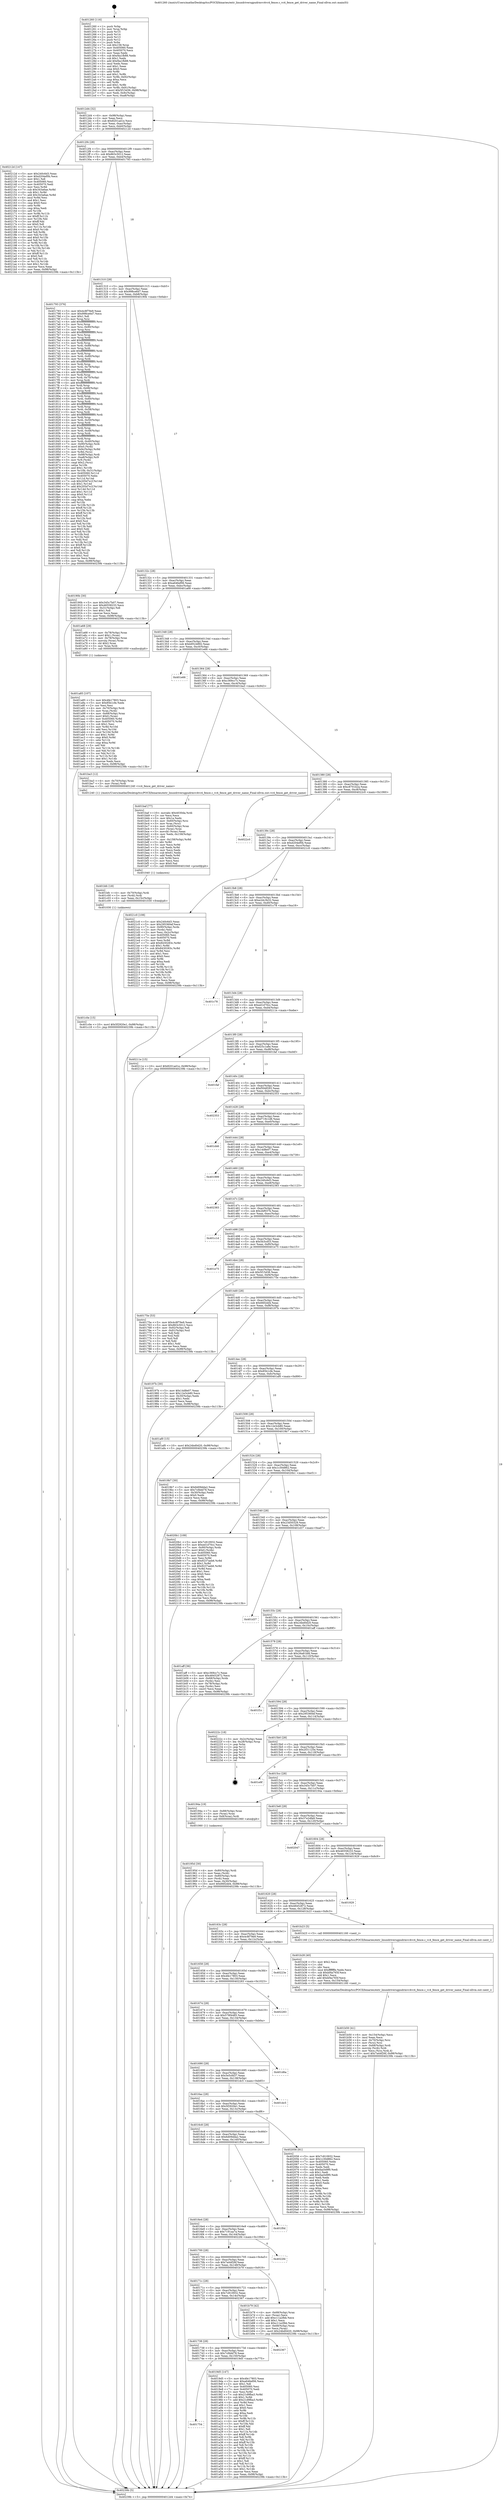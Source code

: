 digraph "0x401260" {
  label = "0x401260 (/mnt/c/Users/mathe/Desktop/tcc/POCII/binaries/extr_linuxdriversgpudrmvc4vc4_fence.c_vc4_fence_get_driver_name_Final-ollvm.out::main(0))"
  labelloc = "t"
  node[shape=record]

  Entry [label="",width=0.3,height=0.3,shape=circle,fillcolor=black,style=filled]
  "0x4012d4" [label="{
     0x4012d4 [32]\l
     | [instrs]\l
     &nbsp;&nbsp;0x4012d4 \<+6\>: mov -0x98(%rbp),%eax\l
     &nbsp;&nbsp;0x4012da \<+2\>: mov %eax,%ecx\l
     &nbsp;&nbsp;0x4012dc \<+6\>: sub $0x8201ad1e,%ecx\l
     &nbsp;&nbsp;0x4012e2 \<+6\>: mov %eax,-0xac(%rbp)\l
     &nbsp;&nbsp;0x4012e8 \<+6\>: mov %ecx,-0xb0(%rbp)\l
     &nbsp;&nbsp;0x4012ee \<+6\>: je 000000000040212d \<main+0xecd\>\l
  }"]
  "0x40212d" [label="{
     0x40212d [147]\l
     | [instrs]\l
     &nbsp;&nbsp;0x40212d \<+5\>: mov $0x240c6d3,%eax\l
     &nbsp;&nbsp;0x402132 \<+5\>: mov $0xd204ef0b,%ecx\l
     &nbsp;&nbsp;0x402137 \<+2\>: mov $0x1,%dl\l
     &nbsp;&nbsp;0x402139 \<+7\>: mov 0x405060,%esi\l
     &nbsp;&nbsp;0x402140 \<+7\>: mov 0x405070,%edi\l
     &nbsp;&nbsp;0x402147 \<+3\>: mov %esi,%r8d\l
     &nbsp;&nbsp;0x40214a \<+7\>: sub $0x343a6ae,%r8d\l
     &nbsp;&nbsp;0x402151 \<+4\>: sub $0x1,%r8d\l
     &nbsp;&nbsp;0x402155 \<+7\>: add $0x343a6ae,%r8d\l
     &nbsp;&nbsp;0x40215c \<+4\>: imul %r8d,%esi\l
     &nbsp;&nbsp;0x402160 \<+3\>: and $0x1,%esi\l
     &nbsp;&nbsp;0x402163 \<+3\>: cmp $0x0,%esi\l
     &nbsp;&nbsp;0x402166 \<+4\>: sete %r9b\l
     &nbsp;&nbsp;0x40216a \<+3\>: cmp $0xa,%edi\l
     &nbsp;&nbsp;0x40216d \<+4\>: setl %r10b\l
     &nbsp;&nbsp;0x402171 \<+3\>: mov %r9b,%r11b\l
     &nbsp;&nbsp;0x402174 \<+4\>: xor $0xff,%r11b\l
     &nbsp;&nbsp;0x402178 \<+3\>: mov %r10b,%bl\l
     &nbsp;&nbsp;0x40217b \<+3\>: xor $0xff,%bl\l
     &nbsp;&nbsp;0x40217e \<+3\>: xor $0x0,%dl\l
     &nbsp;&nbsp;0x402181 \<+3\>: mov %r11b,%r14b\l
     &nbsp;&nbsp;0x402184 \<+4\>: and $0x0,%r14b\l
     &nbsp;&nbsp;0x402188 \<+3\>: and %dl,%r9b\l
     &nbsp;&nbsp;0x40218b \<+3\>: mov %bl,%r15b\l
     &nbsp;&nbsp;0x40218e \<+4\>: and $0x0,%r15b\l
     &nbsp;&nbsp;0x402192 \<+3\>: and %dl,%r10b\l
     &nbsp;&nbsp;0x402195 \<+3\>: or %r9b,%r14b\l
     &nbsp;&nbsp;0x402198 \<+3\>: or %r10b,%r15b\l
     &nbsp;&nbsp;0x40219b \<+3\>: xor %r15b,%r14b\l
     &nbsp;&nbsp;0x40219e \<+3\>: or %bl,%r11b\l
     &nbsp;&nbsp;0x4021a1 \<+4\>: xor $0xff,%r11b\l
     &nbsp;&nbsp;0x4021a5 \<+3\>: or $0x0,%dl\l
     &nbsp;&nbsp;0x4021a8 \<+3\>: and %dl,%r11b\l
     &nbsp;&nbsp;0x4021ab \<+3\>: or %r11b,%r14b\l
     &nbsp;&nbsp;0x4021ae \<+4\>: test $0x1,%r14b\l
     &nbsp;&nbsp;0x4021b2 \<+3\>: cmovne %ecx,%eax\l
     &nbsp;&nbsp;0x4021b5 \<+6\>: mov %eax,-0x98(%rbp)\l
     &nbsp;&nbsp;0x4021bb \<+5\>: jmp 000000000040239b \<main+0x113b\>\l
  }"]
  "0x4012f4" [label="{
     0x4012f4 [28]\l
     | [instrs]\l
     &nbsp;&nbsp;0x4012f4 \<+5\>: jmp 00000000004012f9 \<main+0x99\>\l
     &nbsp;&nbsp;0x4012f9 \<+6\>: mov -0xac(%rbp),%eax\l
     &nbsp;&nbsp;0x4012ff \<+5\>: sub $0x863c5012,%eax\l
     &nbsp;&nbsp;0x401304 \<+6\>: mov %eax,-0xb4(%rbp)\l
     &nbsp;&nbsp;0x40130a \<+6\>: je 0000000000401793 \<main+0x533\>\l
  }"]
  Exit [label="",width=0.3,height=0.3,shape=circle,fillcolor=black,style=filled,peripheries=2]
  "0x401793" [label="{
     0x401793 [376]\l
     | [instrs]\l
     &nbsp;&nbsp;0x401793 \<+5\>: mov $0x4c8f79e9,%eax\l
     &nbsp;&nbsp;0x401798 \<+5\>: mov $0x998ce6d7,%ecx\l
     &nbsp;&nbsp;0x40179d \<+2\>: mov $0x1,%dl\l
     &nbsp;&nbsp;0x40179f \<+3\>: mov %rsp,%rsi\l
     &nbsp;&nbsp;0x4017a2 \<+4\>: add $0xfffffffffffffff0,%rsi\l
     &nbsp;&nbsp;0x4017a6 \<+3\>: mov %rsi,%rsp\l
     &nbsp;&nbsp;0x4017a9 \<+7\>: mov %rsi,-0x90(%rbp)\l
     &nbsp;&nbsp;0x4017b0 \<+3\>: mov %rsp,%rsi\l
     &nbsp;&nbsp;0x4017b3 \<+4\>: add $0xfffffffffffffff0,%rsi\l
     &nbsp;&nbsp;0x4017b7 \<+3\>: mov %rsi,%rsp\l
     &nbsp;&nbsp;0x4017ba \<+3\>: mov %rsp,%rdi\l
     &nbsp;&nbsp;0x4017bd \<+4\>: add $0xfffffffffffffff0,%rdi\l
     &nbsp;&nbsp;0x4017c1 \<+3\>: mov %rdi,%rsp\l
     &nbsp;&nbsp;0x4017c4 \<+7\>: mov %rdi,-0x88(%rbp)\l
     &nbsp;&nbsp;0x4017cb \<+3\>: mov %rsp,%rdi\l
     &nbsp;&nbsp;0x4017ce \<+4\>: add $0xfffffffffffffff0,%rdi\l
     &nbsp;&nbsp;0x4017d2 \<+3\>: mov %rdi,%rsp\l
     &nbsp;&nbsp;0x4017d5 \<+4\>: mov %rdi,-0x80(%rbp)\l
     &nbsp;&nbsp;0x4017d9 \<+3\>: mov %rsp,%rdi\l
     &nbsp;&nbsp;0x4017dc \<+4\>: add $0xfffffffffffffff0,%rdi\l
     &nbsp;&nbsp;0x4017e0 \<+3\>: mov %rdi,%rsp\l
     &nbsp;&nbsp;0x4017e3 \<+4\>: mov %rdi,-0x78(%rbp)\l
     &nbsp;&nbsp;0x4017e7 \<+3\>: mov %rsp,%rdi\l
     &nbsp;&nbsp;0x4017ea \<+4\>: add $0xfffffffffffffff0,%rdi\l
     &nbsp;&nbsp;0x4017ee \<+3\>: mov %rdi,%rsp\l
     &nbsp;&nbsp;0x4017f1 \<+4\>: mov %rdi,-0x70(%rbp)\l
     &nbsp;&nbsp;0x4017f5 \<+3\>: mov %rsp,%rdi\l
     &nbsp;&nbsp;0x4017f8 \<+4\>: add $0xfffffffffffffff0,%rdi\l
     &nbsp;&nbsp;0x4017fc \<+3\>: mov %rdi,%rsp\l
     &nbsp;&nbsp;0x4017ff \<+4\>: mov %rdi,-0x68(%rbp)\l
     &nbsp;&nbsp;0x401803 \<+3\>: mov %rsp,%rdi\l
     &nbsp;&nbsp;0x401806 \<+4\>: add $0xfffffffffffffff0,%rdi\l
     &nbsp;&nbsp;0x40180a \<+3\>: mov %rdi,%rsp\l
     &nbsp;&nbsp;0x40180d \<+4\>: mov %rdi,-0x60(%rbp)\l
     &nbsp;&nbsp;0x401811 \<+3\>: mov %rsp,%rdi\l
     &nbsp;&nbsp;0x401814 \<+4\>: add $0xfffffffffffffff0,%rdi\l
     &nbsp;&nbsp;0x401818 \<+3\>: mov %rdi,%rsp\l
     &nbsp;&nbsp;0x40181b \<+4\>: mov %rdi,-0x58(%rbp)\l
     &nbsp;&nbsp;0x40181f \<+3\>: mov %rsp,%rdi\l
     &nbsp;&nbsp;0x401822 \<+4\>: add $0xfffffffffffffff0,%rdi\l
     &nbsp;&nbsp;0x401826 \<+3\>: mov %rdi,%rsp\l
     &nbsp;&nbsp;0x401829 \<+4\>: mov %rdi,-0x50(%rbp)\l
     &nbsp;&nbsp;0x40182d \<+3\>: mov %rsp,%rdi\l
     &nbsp;&nbsp;0x401830 \<+4\>: add $0xfffffffffffffff0,%rdi\l
     &nbsp;&nbsp;0x401834 \<+3\>: mov %rdi,%rsp\l
     &nbsp;&nbsp;0x401837 \<+4\>: mov %rdi,-0x48(%rbp)\l
     &nbsp;&nbsp;0x40183b \<+3\>: mov %rsp,%rdi\l
     &nbsp;&nbsp;0x40183e \<+4\>: add $0xfffffffffffffff0,%rdi\l
     &nbsp;&nbsp;0x401842 \<+3\>: mov %rdi,%rsp\l
     &nbsp;&nbsp;0x401845 \<+4\>: mov %rdi,-0x40(%rbp)\l
     &nbsp;&nbsp;0x401849 \<+7\>: mov -0x90(%rbp),%rdi\l
     &nbsp;&nbsp;0x401850 \<+6\>: movl $0x0,(%rdi)\l
     &nbsp;&nbsp;0x401856 \<+7\>: mov -0x9c(%rbp),%r8d\l
     &nbsp;&nbsp;0x40185d \<+3\>: mov %r8d,(%rsi)\l
     &nbsp;&nbsp;0x401860 \<+7\>: mov -0x88(%rbp),%rdi\l
     &nbsp;&nbsp;0x401867 \<+7\>: mov -0xa8(%rbp),%r9\l
     &nbsp;&nbsp;0x40186e \<+3\>: mov %r9,(%rdi)\l
     &nbsp;&nbsp;0x401871 \<+3\>: cmpl $0x2,(%rsi)\l
     &nbsp;&nbsp;0x401874 \<+4\>: setne %r10b\l
     &nbsp;&nbsp;0x401878 \<+4\>: and $0x1,%r10b\l
     &nbsp;&nbsp;0x40187c \<+4\>: mov %r10b,-0x31(%rbp)\l
     &nbsp;&nbsp;0x401880 \<+8\>: mov 0x405060,%r11d\l
     &nbsp;&nbsp;0x401888 \<+7\>: mov 0x405070,%ebx\l
     &nbsp;&nbsp;0x40188f \<+3\>: mov %r11d,%r14d\l
     &nbsp;&nbsp;0x401892 \<+7\>: sub $0x205d7e1f,%r14d\l
     &nbsp;&nbsp;0x401899 \<+4\>: sub $0x1,%r14d\l
     &nbsp;&nbsp;0x40189d \<+7\>: add $0x205d7e1f,%r14d\l
     &nbsp;&nbsp;0x4018a4 \<+4\>: imul %r14d,%r11d\l
     &nbsp;&nbsp;0x4018a8 \<+4\>: and $0x1,%r11d\l
     &nbsp;&nbsp;0x4018ac \<+4\>: cmp $0x0,%r11d\l
     &nbsp;&nbsp;0x4018b0 \<+4\>: sete %r10b\l
     &nbsp;&nbsp;0x4018b4 \<+3\>: cmp $0xa,%ebx\l
     &nbsp;&nbsp;0x4018b7 \<+4\>: setl %r15b\l
     &nbsp;&nbsp;0x4018bb \<+3\>: mov %r10b,%r12b\l
     &nbsp;&nbsp;0x4018be \<+4\>: xor $0xff,%r12b\l
     &nbsp;&nbsp;0x4018c2 \<+3\>: mov %r15b,%r13b\l
     &nbsp;&nbsp;0x4018c5 \<+4\>: xor $0xff,%r13b\l
     &nbsp;&nbsp;0x4018c9 \<+3\>: xor $0x0,%dl\l
     &nbsp;&nbsp;0x4018cc \<+3\>: mov %r12b,%sil\l
     &nbsp;&nbsp;0x4018cf \<+4\>: and $0x0,%sil\l
     &nbsp;&nbsp;0x4018d3 \<+3\>: and %dl,%r10b\l
     &nbsp;&nbsp;0x4018d6 \<+3\>: mov %r13b,%dil\l
     &nbsp;&nbsp;0x4018d9 \<+4\>: and $0x0,%dil\l
     &nbsp;&nbsp;0x4018dd \<+3\>: and %dl,%r15b\l
     &nbsp;&nbsp;0x4018e0 \<+3\>: or %r10b,%sil\l
     &nbsp;&nbsp;0x4018e3 \<+3\>: or %r15b,%dil\l
     &nbsp;&nbsp;0x4018e6 \<+3\>: xor %dil,%sil\l
     &nbsp;&nbsp;0x4018e9 \<+3\>: or %r13b,%r12b\l
     &nbsp;&nbsp;0x4018ec \<+4\>: xor $0xff,%r12b\l
     &nbsp;&nbsp;0x4018f0 \<+3\>: or $0x0,%dl\l
     &nbsp;&nbsp;0x4018f3 \<+3\>: and %dl,%r12b\l
     &nbsp;&nbsp;0x4018f6 \<+3\>: or %r12b,%sil\l
     &nbsp;&nbsp;0x4018f9 \<+4\>: test $0x1,%sil\l
     &nbsp;&nbsp;0x4018fd \<+3\>: cmovne %ecx,%eax\l
     &nbsp;&nbsp;0x401900 \<+6\>: mov %eax,-0x98(%rbp)\l
     &nbsp;&nbsp;0x401906 \<+5\>: jmp 000000000040239b \<main+0x113b\>\l
  }"]
  "0x401310" [label="{
     0x401310 [28]\l
     | [instrs]\l
     &nbsp;&nbsp;0x401310 \<+5\>: jmp 0000000000401315 \<main+0xb5\>\l
     &nbsp;&nbsp;0x401315 \<+6\>: mov -0xac(%rbp),%eax\l
     &nbsp;&nbsp;0x40131b \<+5\>: sub $0x998ce6d7,%eax\l
     &nbsp;&nbsp;0x401320 \<+6\>: mov %eax,-0xb8(%rbp)\l
     &nbsp;&nbsp;0x401326 \<+6\>: je 000000000040190b \<main+0x6ab\>\l
  }"]
  "0x401c0e" [label="{
     0x401c0e [15]\l
     | [instrs]\l
     &nbsp;&nbsp;0x401c0e \<+10\>: movl $0x5f2920e1,-0x98(%rbp)\l
     &nbsp;&nbsp;0x401c18 \<+5\>: jmp 000000000040239b \<main+0x113b\>\l
  }"]
  "0x40190b" [label="{
     0x40190b [30]\l
     | [instrs]\l
     &nbsp;&nbsp;0x40190b \<+5\>: mov $0x345c7b07,%eax\l
     &nbsp;&nbsp;0x401910 \<+5\>: mov $0x46558233,%ecx\l
     &nbsp;&nbsp;0x401915 \<+3\>: mov -0x31(%rbp),%dl\l
     &nbsp;&nbsp;0x401918 \<+3\>: test $0x1,%dl\l
     &nbsp;&nbsp;0x40191b \<+3\>: cmovne %ecx,%eax\l
     &nbsp;&nbsp;0x40191e \<+6\>: mov %eax,-0x98(%rbp)\l
     &nbsp;&nbsp;0x401924 \<+5\>: jmp 000000000040239b \<main+0x113b\>\l
  }"]
  "0x40132c" [label="{
     0x40132c [28]\l
     | [instrs]\l
     &nbsp;&nbsp;0x40132c \<+5\>: jmp 0000000000401331 \<main+0xd1\>\l
     &nbsp;&nbsp;0x401331 \<+6\>: mov -0xac(%rbp),%eax\l
     &nbsp;&nbsp;0x401337 \<+5\>: sub $0xa646ef06,%eax\l
     &nbsp;&nbsp;0x40133c \<+6\>: mov %eax,-0xbc(%rbp)\l
     &nbsp;&nbsp;0x401342 \<+6\>: je 0000000000401a68 \<main+0x808\>\l
  }"]
  "0x401bfc" [label="{
     0x401bfc [18]\l
     | [instrs]\l
     &nbsp;&nbsp;0x401bfc \<+4\>: mov -0x70(%rbp),%rdi\l
     &nbsp;&nbsp;0x401c00 \<+3\>: mov (%rdi),%rdi\l
     &nbsp;&nbsp;0x401c03 \<+6\>: mov %eax,-0x15c(%rbp)\l
     &nbsp;&nbsp;0x401c09 \<+5\>: call 0000000000401030 \<free@plt\>\l
     | [calls]\l
     &nbsp;&nbsp;0x401030 \{1\} (unknown)\l
  }"]
  "0x401a68" [label="{
     0x401a68 [29]\l
     | [instrs]\l
     &nbsp;&nbsp;0x401a68 \<+4\>: mov -0x78(%rbp),%rax\l
     &nbsp;&nbsp;0x401a6c \<+6\>: movl $0x1,(%rax)\l
     &nbsp;&nbsp;0x401a72 \<+4\>: mov -0x78(%rbp),%rax\l
     &nbsp;&nbsp;0x401a76 \<+3\>: movslq (%rax),%rax\l
     &nbsp;&nbsp;0x401a79 \<+4\>: shl $0x2,%rax\l
     &nbsp;&nbsp;0x401a7d \<+3\>: mov %rax,%rdi\l
     &nbsp;&nbsp;0x401a80 \<+5\>: call 0000000000401050 \<malloc@plt\>\l
     | [calls]\l
     &nbsp;&nbsp;0x401050 \{1\} (unknown)\l
  }"]
  "0x401348" [label="{
     0x401348 [28]\l
     | [instrs]\l
     &nbsp;&nbsp;0x401348 \<+5\>: jmp 000000000040134d \<main+0xed\>\l
     &nbsp;&nbsp;0x40134d \<+6\>: mov -0xac(%rbp),%eax\l
     &nbsp;&nbsp;0x401353 \<+5\>: sub $0xb9524892,%eax\l
     &nbsp;&nbsp;0x401358 \<+6\>: mov %eax,-0xc0(%rbp)\l
     &nbsp;&nbsp;0x40135e \<+6\>: je 0000000000401e66 \<main+0xc06\>\l
  }"]
  "0x401baf" [label="{
     0x401baf [77]\l
     | [instrs]\l
     &nbsp;&nbsp;0x401baf \<+10\>: movabs $0x4030da,%rdi\l
     &nbsp;&nbsp;0x401bb9 \<+2\>: xor %ecx,%ecx\l
     &nbsp;&nbsp;0x401bbb \<+5\>: mov $0x1a,%edx\l
     &nbsp;&nbsp;0x401bc0 \<+4\>: mov -0x60(%rbp),%rsi\l
     &nbsp;&nbsp;0x401bc4 \<+3\>: mov %rax,(%rsi)\l
     &nbsp;&nbsp;0x401bc7 \<+4\>: mov -0x60(%rbp),%rax\l
     &nbsp;&nbsp;0x401bcb \<+3\>: mov (%rax),%rax\l
     &nbsp;&nbsp;0x401bce \<+3\>: movsbl (%rax),%eax\l
     &nbsp;&nbsp;0x401bd1 \<+6\>: mov %edx,-0x158(%rbp)\l
     &nbsp;&nbsp;0x401bd7 \<+1\>: cltd\l
     &nbsp;&nbsp;0x401bd8 \<+7\>: mov -0x158(%rbp),%r8d\l
     &nbsp;&nbsp;0x401bdf \<+3\>: idiv %r8d\l
     &nbsp;&nbsp;0x401be2 \<+3\>: mov %ecx,%r9d\l
     &nbsp;&nbsp;0x401be5 \<+3\>: sub %edx,%r9d\l
     &nbsp;&nbsp;0x401be8 \<+2\>: mov %ecx,%edx\l
     &nbsp;&nbsp;0x401bea \<+3\>: sub $0x61,%edx\l
     &nbsp;&nbsp;0x401bed \<+3\>: add %edx,%r9d\l
     &nbsp;&nbsp;0x401bf0 \<+3\>: sub %r9d,%ecx\l
     &nbsp;&nbsp;0x401bf3 \<+2\>: mov %ecx,%esi\l
     &nbsp;&nbsp;0x401bf5 \<+2\>: mov $0x0,%al\l
     &nbsp;&nbsp;0x401bf7 \<+5\>: call 0000000000401040 \<printf@plt\>\l
     | [calls]\l
     &nbsp;&nbsp;0x401040 \{1\} (unknown)\l
  }"]
  "0x401e66" [label="{
     0x401e66\l
  }", style=dashed]
  "0x401364" [label="{
     0x401364 [28]\l
     | [instrs]\l
     &nbsp;&nbsp;0x401364 \<+5\>: jmp 0000000000401369 \<main+0x109\>\l
     &nbsp;&nbsp;0x401369 \<+6\>: mov -0xac(%rbp),%eax\l
     &nbsp;&nbsp;0x40136f \<+5\>: sub $0xc369cc7c,%eax\l
     &nbsp;&nbsp;0x401374 \<+6\>: mov %eax,-0xc4(%rbp)\l
     &nbsp;&nbsp;0x40137a \<+6\>: je 0000000000401ba3 \<main+0x943\>\l
  }"]
  "0x401b50" [label="{
     0x401b50 [41]\l
     | [instrs]\l
     &nbsp;&nbsp;0x401b50 \<+6\>: mov -0x154(%rbp),%ecx\l
     &nbsp;&nbsp;0x401b56 \<+3\>: imul %eax,%ecx\l
     &nbsp;&nbsp;0x401b59 \<+4\>: mov -0x70(%rbp),%rsi\l
     &nbsp;&nbsp;0x401b5d \<+3\>: mov (%rsi),%rsi\l
     &nbsp;&nbsp;0x401b60 \<+4\>: mov -0x68(%rbp),%rdi\l
     &nbsp;&nbsp;0x401b64 \<+3\>: movslq (%rdi),%rdi\l
     &nbsp;&nbsp;0x401b67 \<+3\>: mov %ecx,(%rsi,%rdi,4)\l
     &nbsp;&nbsp;0x401b6a \<+10\>: movl $0x7a44f26f,-0x98(%rbp)\l
     &nbsp;&nbsp;0x401b74 \<+5\>: jmp 000000000040239b \<main+0x113b\>\l
  }"]
  "0x401ba3" [label="{
     0x401ba3 [12]\l
     | [instrs]\l
     &nbsp;&nbsp;0x401ba3 \<+4\>: mov -0x70(%rbp),%rax\l
     &nbsp;&nbsp;0x401ba7 \<+3\>: mov (%rax),%rdi\l
     &nbsp;&nbsp;0x401baa \<+5\>: call 0000000000401240 \<vc4_fence_get_driver_name\>\l
     | [calls]\l
     &nbsp;&nbsp;0x401240 \{1\} (/mnt/c/Users/mathe/Desktop/tcc/POCII/binaries/extr_linuxdriversgpudrmvc4vc4_fence.c_vc4_fence_get_driver_name_Final-ollvm.out::vc4_fence_get_driver_name)\l
  }"]
  "0x401380" [label="{
     0x401380 [28]\l
     | [instrs]\l
     &nbsp;&nbsp;0x401380 \<+5\>: jmp 0000000000401385 \<main+0x125\>\l
     &nbsp;&nbsp;0x401385 \<+6\>: mov -0xac(%rbp),%eax\l
     &nbsp;&nbsp;0x40138b \<+5\>: sub $0xc8701b2a,%eax\l
     &nbsp;&nbsp;0x401390 \<+6\>: mov %eax,-0xc8(%rbp)\l
     &nbsp;&nbsp;0x401396 \<+6\>: je 00000000004022c0 \<main+0x1060\>\l
  }"]
  "0x401b28" [label="{
     0x401b28 [40]\l
     | [instrs]\l
     &nbsp;&nbsp;0x401b28 \<+5\>: mov $0x2,%ecx\l
     &nbsp;&nbsp;0x401b2d \<+1\>: cltd\l
     &nbsp;&nbsp;0x401b2e \<+2\>: idiv %ecx\l
     &nbsp;&nbsp;0x401b30 \<+6\>: imul $0xfffffffe,%edx,%ecx\l
     &nbsp;&nbsp;0x401b36 \<+6\>: sub $0xbf4a765f,%ecx\l
     &nbsp;&nbsp;0x401b3c \<+3\>: add $0x1,%ecx\l
     &nbsp;&nbsp;0x401b3f \<+6\>: add $0xbf4a765f,%ecx\l
     &nbsp;&nbsp;0x401b45 \<+6\>: mov %ecx,-0x154(%rbp)\l
     &nbsp;&nbsp;0x401b4b \<+5\>: call 0000000000401160 \<next_i\>\l
     | [calls]\l
     &nbsp;&nbsp;0x401160 \{1\} (/mnt/c/Users/mathe/Desktop/tcc/POCII/binaries/extr_linuxdriversgpudrmvc4vc4_fence.c_vc4_fence_get_driver_name_Final-ollvm.out::next_i)\l
  }"]
  "0x4022c0" [label="{
     0x4022c0\l
  }", style=dashed]
  "0x40139c" [label="{
     0x40139c [28]\l
     | [instrs]\l
     &nbsp;&nbsp;0x40139c \<+5\>: jmp 00000000004013a1 \<main+0x141\>\l
     &nbsp;&nbsp;0x4013a1 \<+6\>: mov -0xac(%rbp),%eax\l
     &nbsp;&nbsp;0x4013a7 \<+5\>: sub $0xd204ef0b,%eax\l
     &nbsp;&nbsp;0x4013ac \<+6\>: mov %eax,-0xcc(%rbp)\l
     &nbsp;&nbsp;0x4013b2 \<+6\>: je 00000000004021c0 \<main+0xf60\>\l
  }"]
  "0x401a85" [label="{
     0x401a85 [107]\l
     | [instrs]\l
     &nbsp;&nbsp;0x401a85 \<+5\>: mov $0x4fe17803,%ecx\l
     &nbsp;&nbsp;0x401a8a \<+5\>: mov $0x85b1cfe,%edx\l
     &nbsp;&nbsp;0x401a8f \<+2\>: xor %esi,%esi\l
     &nbsp;&nbsp;0x401a91 \<+4\>: mov -0x70(%rbp),%rdi\l
     &nbsp;&nbsp;0x401a95 \<+3\>: mov %rax,(%rdi)\l
     &nbsp;&nbsp;0x401a98 \<+4\>: mov -0x68(%rbp),%rax\l
     &nbsp;&nbsp;0x401a9c \<+6\>: movl $0x0,(%rax)\l
     &nbsp;&nbsp;0x401aa2 \<+8\>: mov 0x405060,%r8d\l
     &nbsp;&nbsp;0x401aaa \<+8\>: mov 0x405070,%r9d\l
     &nbsp;&nbsp;0x401ab2 \<+3\>: sub $0x1,%esi\l
     &nbsp;&nbsp;0x401ab5 \<+3\>: mov %r8d,%r10d\l
     &nbsp;&nbsp;0x401ab8 \<+3\>: add %esi,%r10d\l
     &nbsp;&nbsp;0x401abb \<+4\>: imul %r10d,%r8d\l
     &nbsp;&nbsp;0x401abf \<+4\>: and $0x1,%r8d\l
     &nbsp;&nbsp;0x401ac3 \<+4\>: cmp $0x0,%r8d\l
     &nbsp;&nbsp;0x401ac7 \<+4\>: sete %r11b\l
     &nbsp;&nbsp;0x401acb \<+4\>: cmp $0xa,%r9d\l
     &nbsp;&nbsp;0x401acf \<+3\>: setl %bl\l
     &nbsp;&nbsp;0x401ad2 \<+3\>: mov %r11b,%r14b\l
     &nbsp;&nbsp;0x401ad5 \<+3\>: and %bl,%r14b\l
     &nbsp;&nbsp;0x401ad8 \<+3\>: xor %bl,%r11b\l
     &nbsp;&nbsp;0x401adb \<+3\>: or %r11b,%r14b\l
     &nbsp;&nbsp;0x401ade \<+4\>: test $0x1,%r14b\l
     &nbsp;&nbsp;0x401ae2 \<+3\>: cmovne %edx,%ecx\l
     &nbsp;&nbsp;0x401ae5 \<+6\>: mov %ecx,-0x98(%rbp)\l
     &nbsp;&nbsp;0x401aeb \<+5\>: jmp 000000000040239b \<main+0x113b\>\l
  }"]
  "0x4021c0" [label="{
     0x4021c0 [108]\l
     | [instrs]\l
     &nbsp;&nbsp;0x4021c0 \<+5\>: mov $0x240c6d3,%eax\l
     &nbsp;&nbsp;0x4021c5 \<+5\>: mov $0x295360ef,%ecx\l
     &nbsp;&nbsp;0x4021ca \<+7\>: mov -0x90(%rbp),%rdx\l
     &nbsp;&nbsp;0x4021d1 \<+2\>: mov (%rdx),%esi\l
     &nbsp;&nbsp;0x4021d3 \<+3\>: mov %esi,-0x2c(%rbp)\l
     &nbsp;&nbsp;0x4021d6 \<+7\>: mov 0x405060,%esi\l
     &nbsp;&nbsp;0x4021dd \<+7\>: mov 0x405070,%edi\l
     &nbsp;&nbsp;0x4021e4 \<+3\>: mov %esi,%r8d\l
     &nbsp;&nbsp;0x4021e7 \<+7\>: add $0x8430283c,%r8d\l
     &nbsp;&nbsp;0x4021ee \<+4\>: sub $0x1,%r8d\l
     &nbsp;&nbsp;0x4021f2 \<+7\>: sub $0x8430283c,%r8d\l
     &nbsp;&nbsp;0x4021f9 \<+4\>: imul %r8d,%esi\l
     &nbsp;&nbsp;0x4021fd \<+3\>: and $0x1,%esi\l
     &nbsp;&nbsp;0x402200 \<+3\>: cmp $0x0,%esi\l
     &nbsp;&nbsp;0x402203 \<+4\>: sete %r9b\l
     &nbsp;&nbsp;0x402207 \<+3\>: cmp $0xa,%edi\l
     &nbsp;&nbsp;0x40220a \<+4\>: setl %r10b\l
     &nbsp;&nbsp;0x40220e \<+3\>: mov %r9b,%r11b\l
     &nbsp;&nbsp;0x402211 \<+3\>: and %r10b,%r11b\l
     &nbsp;&nbsp;0x402214 \<+3\>: xor %r10b,%r9b\l
     &nbsp;&nbsp;0x402217 \<+3\>: or %r9b,%r11b\l
     &nbsp;&nbsp;0x40221a \<+4\>: test $0x1,%r11b\l
     &nbsp;&nbsp;0x40221e \<+3\>: cmovne %ecx,%eax\l
     &nbsp;&nbsp;0x402221 \<+6\>: mov %eax,-0x98(%rbp)\l
     &nbsp;&nbsp;0x402227 \<+5\>: jmp 000000000040239b \<main+0x113b\>\l
  }"]
  "0x4013b8" [label="{
     0x4013b8 [28]\l
     | [instrs]\l
     &nbsp;&nbsp;0x4013b8 \<+5\>: jmp 00000000004013bd \<main+0x15d\>\l
     &nbsp;&nbsp;0x4013bd \<+6\>: mov -0xac(%rbp),%eax\l
     &nbsp;&nbsp;0x4013c3 \<+5\>: sub $0xe2dc3b32,%eax\l
     &nbsp;&nbsp;0x4013c8 \<+6\>: mov %eax,-0xd0(%rbp)\l
     &nbsp;&nbsp;0x4013ce \<+6\>: je 0000000000401c78 \<main+0xa18\>\l
  }"]
  "0x401754" [label="{
     0x401754\l
  }", style=dashed]
  "0x401c78" [label="{
     0x401c78\l
  }", style=dashed]
  "0x4013d4" [label="{
     0x4013d4 [28]\l
     | [instrs]\l
     &nbsp;&nbsp;0x4013d4 \<+5\>: jmp 00000000004013d9 \<main+0x179\>\l
     &nbsp;&nbsp;0x4013d9 \<+6\>: mov -0xac(%rbp),%eax\l
     &nbsp;&nbsp;0x4013df \<+5\>: sub $0xed1d70cc,%eax\l
     &nbsp;&nbsp;0x4013e4 \<+6\>: mov %eax,-0xd4(%rbp)\l
     &nbsp;&nbsp;0x4013ea \<+6\>: je 000000000040211e \<main+0xebe\>\l
  }"]
  "0x4019d5" [label="{
     0x4019d5 [147]\l
     | [instrs]\l
     &nbsp;&nbsp;0x4019d5 \<+5\>: mov $0x4fe17803,%eax\l
     &nbsp;&nbsp;0x4019da \<+5\>: mov $0xa646ef06,%ecx\l
     &nbsp;&nbsp;0x4019df \<+2\>: mov $0x1,%dl\l
     &nbsp;&nbsp;0x4019e1 \<+7\>: mov 0x405060,%esi\l
     &nbsp;&nbsp;0x4019e8 \<+7\>: mov 0x405070,%edi\l
     &nbsp;&nbsp;0x4019ef \<+3\>: mov %esi,%r8d\l
     &nbsp;&nbsp;0x4019f2 \<+7\>: sub $0x21d9fba3,%r8d\l
     &nbsp;&nbsp;0x4019f9 \<+4\>: sub $0x1,%r8d\l
     &nbsp;&nbsp;0x4019fd \<+7\>: add $0x21d9fba3,%r8d\l
     &nbsp;&nbsp;0x401a04 \<+4\>: imul %r8d,%esi\l
     &nbsp;&nbsp;0x401a08 \<+3\>: and $0x1,%esi\l
     &nbsp;&nbsp;0x401a0b \<+3\>: cmp $0x0,%esi\l
     &nbsp;&nbsp;0x401a0e \<+4\>: sete %r9b\l
     &nbsp;&nbsp;0x401a12 \<+3\>: cmp $0xa,%edi\l
     &nbsp;&nbsp;0x401a15 \<+4\>: setl %r10b\l
     &nbsp;&nbsp;0x401a19 \<+3\>: mov %r9b,%r11b\l
     &nbsp;&nbsp;0x401a1c \<+4\>: xor $0xff,%r11b\l
     &nbsp;&nbsp;0x401a20 \<+3\>: mov %r10b,%bl\l
     &nbsp;&nbsp;0x401a23 \<+3\>: xor $0xff,%bl\l
     &nbsp;&nbsp;0x401a26 \<+3\>: xor $0x1,%dl\l
     &nbsp;&nbsp;0x401a29 \<+3\>: mov %r11b,%r14b\l
     &nbsp;&nbsp;0x401a2c \<+4\>: and $0xff,%r14b\l
     &nbsp;&nbsp;0x401a30 \<+3\>: and %dl,%r9b\l
     &nbsp;&nbsp;0x401a33 \<+3\>: mov %bl,%r15b\l
     &nbsp;&nbsp;0x401a36 \<+4\>: and $0xff,%r15b\l
     &nbsp;&nbsp;0x401a3a \<+3\>: and %dl,%r10b\l
     &nbsp;&nbsp;0x401a3d \<+3\>: or %r9b,%r14b\l
     &nbsp;&nbsp;0x401a40 \<+3\>: or %r10b,%r15b\l
     &nbsp;&nbsp;0x401a43 \<+3\>: xor %r15b,%r14b\l
     &nbsp;&nbsp;0x401a46 \<+3\>: or %bl,%r11b\l
     &nbsp;&nbsp;0x401a49 \<+4\>: xor $0xff,%r11b\l
     &nbsp;&nbsp;0x401a4d \<+3\>: or $0x1,%dl\l
     &nbsp;&nbsp;0x401a50 \<+3\>: and %dl,%r11b\l
     &nbsp;&nbsp;0x401a53 \<+3\>: or %r11b,%r14b\l
     &nbsp;&nbsp;0x401a56 \<+4\>: test $0x1,%r14b\l
     &nbsp;&nbsp;0x401a5a \<+3\>: cmovne %ecx,%eax\l
     &nbsp;&nbsp;0x401a5d \<+6\>: mov %eax,-0x98(%rbp)\l
     &nbsp;&nbsp;0x401a63 \<+5\>: jmp 000000000040239b \<main+0x113b\>\l
  }"]
  "0x40211e" [label="{
     0x40211e [15]\l
     | [instrs]\l
     &nbsp;&nbsp;0x40211e \<+10\>: movl $0x8201ad1e,-0x98(%rbp)\l
     &nbsp;&nbsp;0x402128 \<+5\>: jmp 000000000040239b \<main+0x113b\>\l
  }"]
  "0x4013f0" [label="{
     0x4013f0 [28]\l
     | [instrs]\l
     &nbsp;&nbsp;0x4013f0 \<+5\>: jmp 00000000004013f5 \<main+0x195\>\l
     &nbsp;&nbsp;0x4013f5 \<+6\>: mov -0xac(%rbp),%eax\l
     &nbsp;&nbsp;0x4013fb \<+5\>: sub $0xf25c1a8e,%eax\l
     &nbsp;&nbsp;0x401400 \<+6\>: mov %eax,-0xd8(%rbp)\l
     &nbsp;&nbsp;0x401406 \<+6\>: je 0000000000401faf \<main+0xd4f\>\l
  }"]
  "0x401738" [label="{
     0x401738 [28]\l
     | [instrs]\l
     &nbsp;&nbsp;0x401738 \<+5\>: jmp 000000000040173d \<main+0x4dd\>\l
     &nbsp;&nbsp;0x40173d \<+6\>: mov -0xac(%rbp),%eax\l
     &nbsp;&nbsp;0x401743 \<+5\>: sub $0x7cfddd78,%eax\l
     &nbsp;&nbsp;0x401748 \<+6\>: mov %eax,-0x150(%rbp)\l
     &nbsp;&nbsp;0x40174e \<+6\>: je 00000000004019d5 \<main+0x775\>\l
  }"]
  "0x401faf" [label="{
     0x401faf\l
  }", style=dashed]
  "0x40140c" [label="{
     0x40140c [28]\l
     | [instrs]\l
     &nbsp;&nbsp;0x40140c \<+5\>: jmp 0000000000401411 \<main+0x1b1\>\l
     &nbsp;&nbsp;0x401411 \<+6\>: mov -0xac(%rbp),%eax\l
     &nbsp;&nbsp;0x401417 \<+5\>: sub $0xf50df293,%eax\l
     &nbsp;&nbsp;0x40141c \<+6\>: mov %eax,-0xdc(%rbp)\l
     &nbsp;&nbsp;0x401422 \<+6\>: je 0000000000402353 \<main+0x10f3\>\l
  }"]
  "0x402367" [label="{
     0x402367\l
  }", style=dashed]
  "0x402353" [label="{
     0x402353\l
  }", style=dashed]
  "0x401428" [label="{
     0x401428 [28]\l
     | [instrs]\l
     &nbsp;&nbsp;0x401428 \<+5\>: jmp 000000000040142d \<main+0x1cd\>\l
     &nbsp;&nbsp;0x40142d \<+6\>: mov -0xac(%rbp),%eax\l
     &nbsp;&nbsp;0x401433 \<+5\>: sub $0xf719c1d8,%eax\l
     &nbsp;&nbsp;0x401438 \<+6\>: mov %eax,-0xe0(%rbp)\l
     &nbsp;&nbsp;0x40143e \<+6\>: je 0000000000401d46 \<main+0xae6\>\l
  }"]
  "0x40171c" [label="{
     0x40171c [28]\l
     | [instrs]\l
     &nbsp;&nbsp;0x40171c \<+5\>: jmp 0000000000401721 \<main+0x4c1\>\l
     &nbsp;&nbsp;0x401721 \<+6\>: mov -0xac(%rbp),%eax\l
     &nbsp;&nbsp;0x401727 \<+5\>: sub $0x7c810932,%eax\l
     &nbsp;&nbsp;0x40172c \<+6\>: mov %eax,-0x14c(%rbp)\l
     &nbsp;&nbsp;0x401732 \<+6\>: je 0000000000402367 \<main+0x1107\>\l
  }"]
  "0x401d46" [label="{
     0x401d46\l
  }", style=dashed]
  "0x401444" [label="{
     0x401444 [28]\l
     | [instrs]\l
     &nbsp;&nbsp;0x401444 \<+5\>: jmp 0000000000401449 \<main+0x1e9\>\l
     &nbsp;&nbsp;0x401449 \<+6\>: mov -0xac(%rbp),%eax\l
     &nbsp;&nbsp;0x40144f \<+5\>: sub $0x14d8e07,%eax\l
     &nbsp;&nbsp;0x401454 \<+6\>: mov %eax,-0xe4(%rbp)\l
     &nbsp;&nbsp;0x40145a \<+6\>: je 0000000000401999 \<main+0x739\>\l
  }"]
  "0x401b79" [label="{
     0x401b79 [42]\l
     | [instrs]\l
     &nbsp;&nbsp;0x401b79 \<+4\>: mov -0x68(%rbp),%rax\l
     &nbsp;&nbsp;0x401b7d \<+2\>: mov (%rax),%ecx\l
     &nbsp;&nbsp;0x401b7f \<+6\>: add $0xc11a2fbb,%ecx\l
     &nbsp;&nbsp;0x401b85 \<+3\>: add $0x1,%ecx\l
     &nbsp;&nbsp;0x401b88 \<+6\>: sub $0xc11a2fbb,%ecx\l
     &nbsp;&nbsp;0x401b8e \<+4\>: mov -0x68(%rbp),%rax\l
     &nbsp;&nbsp;0x401b92 \<+2\>: mov %ecx,(%rax)\l
     &nbsp;&nbsp;0x401b94 \<+10\>: movl $0x24bd0d20,-0x98(%rbp)\l
     &nbsp;&nbsp;0x401b9e \<+5\>: jmp 000000000040239b \<main+0x113b\>\l
  }"]
  "0x401999" [label="{
     0x401999\l
  }", style=dashed]
  "0x401460" [label="{
     0x401460 [28]\l
     | [instrs]\l
     &nbsp;&nbsp;0x401460 \<+5\>: jmp 0000000000401465 \<main+0x205\>\l
     &nbsp;&nbsp;0x401465 \<+6\>: mov -0xac(%rbp),%eax\l
     &nbsp;&nbsp;0x40146b \<+5\>: sub $0x240c6d3,%eax\l
     &nbsp;&nbsp;0x401470 \<+6\>: mov %eax,-0xe8(%rbp)\l
     &nbsp;&nbsp;0x401476 \<+6\>: je 0000000000402383 \<main+0x1123\>\l
  }"]
  "0x401700" [label="{
     0x401700 [28]\l
     | [instrs]\l
     &nbsp;&nbsp;0x401700 \<+5\>: jmp 0000000000401705 \<main+0x4a5\>\l
     &nbsp;&nbsp;0x401705 \<+6\>: mov -0xac(%rbp),%eax\l
     &nbsp;&nbsp;0x40170b \<+5\>: sub $0x7a44f26f,%eax\l
     &nbsp;&nbsp;0x401710 \<+6\>: mov %eax,-0x148(%rbp)\l
     &nbsp;&nbsp;0x401716 \<+6\>: je 0000000000401b79 \<main+0x919\>\l
  }"]
  "0x402383" [label="{
     0x402383\l
  }", style=dashed]
  "0x40147c" [label="{
     0x40147c [28]\l
     | [instrs]\l
     &nbsp;&nbsp;0x40147c \<+5\>: jmp 0000000000401481 \<main+0x221\>\l
     &nbsp;&nbsp;0x401481 \<+6\>: mov -0xac(%rbp),%eax\l
     &nbsp;&nbsp;0x401487 \<+5\>: sub $0x2bf037b,%eax\l
     &nbsp;&nbsp;0x40148c \<+6\>: mov %eax,-0xec(%rbp)\l
     &nbsp;&nbsp;0x401492 \<+6\>: je 0000000000401c1d \<main+0x9bd\>\l
  }"]
  "0x4022fd" [label="{
     0x4022fd\l
  }", style=dashed]
  "0x401c1d" [label="{
     0x401c1d\l
  }", style=dashed]
  "0x401498" [label="{
     0x401498 [28]\l
     | [instrs]\l
     &nbsp;&nbsp;0x401498 \<+5\>: jmp 000000000040149d \<main+0x23d\>\l
     &nbsp;&nbsp;0x40149d \<+6\>: mov -0xac(%rbp),%eax\l
     &nbsp;&nbsp;0x4014a3 \<+5\>: sub $0x5b3cd53,%eax\l
     &nbsp;&nbsp;0x4014a8 \<+6\>: mov %eax,-0xf0(%rbp)\l
     &nbsp;&nbsp;0x4014ae \<+6\>: je 0000000000401e75 \<main+0xc15\>\l
  }"]
  "0x4016e4" [label="{
     0x4016e4 [28]\l
     | [instrs]\l
     &nbsp;&nbsp;0x4016e4 \<+5\>: jmp 00000000004016e9 \<main+0x489\>\l
     &nbsp;&nbsp;0x4016e9 \<+6\>: mov -0xac(%rbp),%eax\l
     &nbsp;&nbsp;0x4016ef \<+5\>: sub $0x7191aa7a,%eax\l
     &nbsp;&nbsp;0x4016f4 \<+6\>: mov %eax,-0x144(%rbp)\l
     &nbsp;&nbsp;0x4016fa \<+6\>: je 00000000004022fd \<main+0x109d\>\l
  }"]
  "0x401e75" [label="{
     0x401e75\l
  }", style=dashed]
  "0x4014b4" [label="{
     0x4014b4 [28]\l
     | [instrs]\l
     &nbsp;&nbsp;0x4014b4 \<+5\>: jmp 00000000004014b9 \<main+0x259\>\l
     &nbsp;&nbsp;0x4014b9 \<+6\>: mov -0xac(%rbp),%eax\l
     &nbsp;&nbsp;0x4014bf \<+5\>: sub $0x5f15d36,%eax\l
     &nbsp;&nbsp;0x4014c4 \<+6\>: mov %eax,-0xf4(%rbp)\l
     &nbsp;&nbsp;0x4014ca \<+6\>: je 000000000040175e \<main+0x4fe\>\l
  }"]
  "0x401f0d" [label="{
     0x401f0d\l
  }", style=dashed]
  "0x40175e" [label="{
     0x40175e [53]\l
     | [instrs]\l
     &nbsp;&nbsp;0x40175e \<+5\>: mov $0x4c8f79e9,%eax\l
     &nbsp;&nbsp;0x401763 \<+5\>: mov $0x863c5012,%ecx\l
     &nbsp;&nbsp;0x401768 \<+6\>: mov -0x92(%rbp),%dl\l
     &nbsp;&nbsp;0x40176e \<+7\>: mov -0x91(%rbp),%sil\l
     &nbsp;&nbsp;0x401775 \<+3\>: mov %dl,%dil\l
     &nbsp;&nbsp;0x401778 \<+3\>: and %sil,%dil\l
     &nbsp;&nbsp;0x40177b \<+3\>: xor %sil,%dl\l
     &nbsp;&nbsp;0x40177e \<+3\>: or %dl,%dil\l
     &nbsp;&nbsp;0x401781 \<+4\>: test $0x1,%dil\l
     &nbsp;&nbsp;0x401785 \<+3\>: cmovne %ecx,%eax\l
     &nbsp;&nbsp;0x401788 \<+6\>: mov %eax,-0x98(%rbp)\l
     &nbsp;&nbsp;0x40178e \<+5\>: jmp 000000000040239b \<main+0x113b\>\l
  }"]
  "0x4014d0" [label="{
     0x4014d0 [28]\l
     | [instrs]\l
     &nbsp;&nbsp;0x4014d0 \<+5\>: jmp 00000000004014d5 \<main+0x275\>\l
     &nbsp;&nbsp;0x4014d5 \<+6\>: mov -0xac(%rbp),%eax\l
     &nbsp;&nbsp;0x4014db \<+5\>: sub $0x66f2dd4,%eax\l
     &nbsp;&nbsp;0x4014e0 \<+6\>: mov %eax,-0xf8(%rbp)\l
     &nbsp;&nbsp;0x4014e6 \<+6\>: je 000000000040197b \<main+0x71b\>\l
  }"]
  "0x40239b" [label="{
     0x40239b [5]\l
     | [instrs]\l
     &nbsp;&nbsp;0x40239b \<+5\>: jmp 00000000004012d4 \<main+0x74\>\l
  }"]
  "0x401260" [label="{
     0x401260 [116]\l
     | [instrs]\l
     &nbsp;&nbsp;0x401260 \<+1\>: push %rbp\l
     &nbsp;&nbsp;0x401261 \<+3\>: mov %rsp,%rbp\l
     &nbsp;&nbsp;0x401264 \<+2\>: push %r15\l
     &nbsp;&nbsp;0x401266 \<+2\>: push %r14\l
     &nbsp;&nbsp;0x401268 \<+2\>: push %r13\l
     &nbsp;&nbsp;0x40126a \<+2\>: push %r12\l
     &nbsp;&nbsp;0x40126c \<+1\>: push %rbx\l
     &nbsp;&nbsp;0x40126d \<+7\>: sub $0x158,%rsp\l
     &nbsp;&nbsp;0x401274 \<+7\>: mov 0x405060,%eax\l
     &nbsp;&nbsp;0x40127b \<+7\>: mov 0x405070,%ecx\l
     &nbsp;&nbsp;0x401282 \<+2\>: mov %eax,%edx\l
     &nbsp;&nbsp;0x401284 \<+6\>: sub $0xf4a1fb88,%edx\l
     &nbsp;&nbsp;0x40128a \<+3\>: sub $0x1,%edx\l
     &nbsp;&nbsp;0x40128d \<+6\>: add $0xf4a1fb88,%edx\l
     &nbsp;&nbsp;0x401293 \<+3\>: imul %edx,%eax\l
     &nbsp;&nbsp;0x401296 \<+3\>: and $0x1,%eax\l
     &nbsp;&nbsp;0x401299 \<+3\>: cmp $0x0,%eax\l
     &nbsp;&nbsp;0x40129c \<+4\>: sete %r8b\l
     &nbsp;&nbsp;0x4012a0 \<+4\>: and $0x1,%r8b\l
     &nbsp;&nbsp;0x4012a4 \<+7\>: mov %r8b,-0x92(%rbp)\l
     &nbsp;&nbsp;0x4012ab \<+3\>: cmp $0xa,%ecx\l
     &nbsp;&nbsp;0x4012ae \<+4\>: setl %r8b\l
     &nbsp;&nbsp;0x4012b2 \<+4\>: and $0x1,%r8b\l
     &nbsp;&nbsp;0x4012b6 \<+7\>: mov %r8b,-0x91(%rbp)\l
     &nbsp;&nbsp;0x4012bd \<+10\>: movl $0x5f15d36,-0x98(%rbp)\l
     &nbsp;&nbsp;0x4012c7 \<+6\>: mov %edi,-0x9c(%rbp)\l
     &nbsp;&nbsp;0x4012cd \<+7\>: mov %rsi,-0xa8(%rbp)\l
  }"]
  "0x4016c8" [label="{
     0x4016c8 [28]\l
     | [instrs]\l
     &nbsp;&nbsp;0x4016c8 \<+5\>: jmp 00000000004016cd \<main+0x46d\>\l
     &nbsp;&nbsp;0x4016cd \<+6\>: mov -0xac(%rbp),%eax\l
     &nbsp;&nbsp;0x4016d3 \<+5\>: sub $0x6d09dda2,%eax\l
     &nbsp;&nbsp;0x4016d8 \<+6\>: mov %eax,-0x140(%rbp)\l
     &nbsp;&nbsp;0x4016de \<+6\>: je 0000000000401f0d \<main+0xcad\>\l
  }"]
  "0x402056" [label="{
     0x402056 [91]\l
     | [instrs]\l
     &nbsp;&nbsp;0x402056 \<+5\>: mov $0x7c810932,%eax\l
     &nbsp;&nbsp;0x40205b \<+5\>: mov $0x1c30d862,%ecx\l
     &nbsp;&nbsp;0x402060 \<+7\>: mov 0x405060,%edx\l
     &nbsp;&nbsp;0x402067 \<+7\>: mov 0x405070,%esi\l
     &nbsp;&nbsp;0x40206e \<+2\>: mov %edx,%edi\l
     &nbsp;&nbsp;0x402070 \<+6\>: sub $0xfaa5d9f0,%edi\l
     &nbsp;&nbsp;0x402076 \<+3\>: sub $0x1,%edi\l
     &nbsp;&nbsp;0x402079 \<+6\>: add $0xfaa5d9f0,%edi\l
     &nbsp;&nbsp;0x40207f \<+3\>: imul %edi,%edx\l
     &nbsp;&nbsp;0x402082 \<+3\>: and $0x1,%edx\l
     &nbsp;&nbsp;0x402085 \<+3\>: cmp $0x0,%edx\l
     &nbsp;&nbsp;0x402088 \<+4\>: sete %r8b\l
     &nbsp;&nbsp;0x40208c \<+3\>: cmp $0xa,%esi\l
     &nbsp;&nbsp;0x40208f \<+4\>: setl %r9b\l
     &nbsp;&nbsp;0x402093 \<+3\>: mov %r8b,%r10b\l
     &nbsp;&nbsp;0x402096 \<+3\>: and %r9b,%r10b\l
     &nbsp;&nbsp;0x402099 \<+3\>: xor %r9b,%r8b\l
     &nbsp;&nbsp;0x40209c \<+3\>: or %r8b,%r10b\l
     &nbsp;&nbsp;0x40209f \<+4\>: test $0x1,%r10b\l
     &nbsp;&nbsp;0x4020a3 \<+3\>: cmovne %ecx,%eax\l
     &nbsp;&nbsp;0x4020a6 \<+6\>: mov %eax,-0x98(%rbp)\l
     &nbsp;&nbsp;0x4020ac \<+5\>: jmp 000000000040239b \<main+0x113b\>\l
  }"]
  "0x40197b" [label="{
     0x40197b [30]\l
     | [instrs]\l
     &nbsp;&nbsp;0x40197b \<+5\>: mov $0x14d8e07,%eax\l
     &nbsp;&nbsp;0x401980 \<+5\>: mov $0x12e3cb80,%ecx\l
     &nbsp;&nbsp;0x401985 \<+3\>: mov -0x30(%rbp),%edx\l
     &nbsp;&nbsp;0x401988 \<+3\>: cmp $0x1,%edx\l
     &nbsp;&nbsp;0x40198b \<+3\>: cmovl %ecx,%eax\l
     &nbsp;&nbsp;0x40198e \<+6\>: mov %eax,-0x98(%rbp)\l
     &nbsp;&nbsp;0x401994 \<+5\>: jmp 000000000040239b \<main+0x113b\>\l
  }"]
  "0x4014ec" [label="{
     0x4014ec [28]\l
     | [instrs]\l
     &nbsp;&nbsp;0x4014ec \<+5\>: jmp 00000000004014f1 \<main+0x291\>\l
     &nbsp;&nbsp;0x4014f1 \<+6\>: mov -0xac(%rbp),%eax\l
     &nbsp;&nbsp;0x4014f7 \<+5\>: sub $0x85b1cfe,%eax\l
     &nbsp;&nbsp;0x4014fc \<+6\>: mov %eax,-0xfc(%rbp)\l
     &nbsp;&nbsp;0x401502 \<+6\>: je 0000000000401af0 \<main+0x890\>\l
  }"]
  "0x4016ac" [label="{
     0x4016ac [28]\l
     | [instrs]\l
     &nbsp;&nbsp;0x4016ac \<+5\>: jmp 00000000004016b1 \<main+0x451\>\l
     &nbsp;&nbsp;0x4016b1 \<+6\>: mov -0xac(%rbp),%eax\l
     &nbsp;&nbsp;0x4016b7 \<+5\>: sub $0x5f2920e1,%eax\l
     &nbsp;&nbsp;0x4016bc \<+6\>: mov %eax,-0x13c(%rbp)\l
     &nbsp;&nbsp;0x4016c2 \<+6\>: je 0000000000402056 \<main+0xdf6\>\l
  }"]
  "0x401af0" [label="{
     0x401af0 [15]\l
     | [instrs]\l
     &nbsp;&nbsp;0x401af0 \<+10\>: movl $0x24bd0d20,-0x98(%rbp)\l
     &nbsp;&nbsp;0x401afa \<+5\>: jmp 000000000040239b \<main+0x113b\>\l
  }"]
  "0x401508" [label="{
     0x401508 [28]\l
     | [instrs]\l
     &nbsp;&nbsp;0x401508 \<+5\>: jmp 000000000040150d \<main+0x2ad\>\l
     &nbsp;&nbsp;0x40150d \<+6\>: mov -0xac(%rbp),%eax\l
     &nbsp;&nbsp;0x401513 \<+5\>: sub $0x12e3cb80,%eax\l
     &nbsp;&nbsp;0x401518 \<+6\>: mov %eax,-0x100(%rbp)\l
     &nbsp;&nbsp;0x40151e \<+6\>: je 00000000004019b7 \<main+0x757\>\l
  }"]
  "0x401dc5" [label="{
     0x401dc5\l
  }", style=dashed]
  "0x4019b7" [label="{
     0x4019b7 [30]\l
     | [instrs]\l
     &nbsp;&nbsp;0x4019b7 \<+5\>: mov $0x6d09dda2,%eax\l
     &nbsp;&nbsp;0x4019bc \<+5\>: mov $0x7cfddd78,%ecx\l
     &nbsp;&nbsp;0x4019c1 \<+3\>: mov -0x30(%rbp),%edx\l
     &nbsp;&nbsp;0x4019c4 \<+3\>: cmp $0x0,%edx\l
     &nbsp;&nbsp;0x4019c7 \<+3\>: cmove %ecx,%eax\l
     &nbsp;&nbsp;0x4019ca \<+6\>: mov %eax,-0x98(%rbp)\l
     &nbsp;&nbsp;0x4019d0 \<+5\>: jmp 000000000040239b \<main+0x113b\>\l
  }"]
  "0x401524" [label="{
     0x401524 [28]\l
     | [instrs]\l
     &nbsp;&nbsp;0x401524 \<+5\>: jmp 0000000000401529 \<main+0x2c9\>\l
     &nbsp;&nbsp;0x401529 \<+6\>: mov -0xac(%rbp),%eax\l
     &nbsp;&nbsp;0x40152f \<+5\>: sub $0x1c30d862,%eax\l
     &nbsp;&nbsp;0x401534 \<+6\>: mov %eax,-0x104(%rbp)\l
     &nbsp;&nbsp;0x40153a \<+6\>: je 00000000004020b1 \<main+0xe51\>\l
  }"]
  "0x401690" [label="{
     0x401690 [28]\l
     | [instrs]\l
     &nbsp;&nbsp;0x401690 \<+5\>: jmp 0000000000401695 \<main+0x435\>\l
     &nbsp;&nbsp;0x401695 \<+6\>: mov -0xac(%rbp),%eax\l
     &nbsp;&nbsp;0x40169b \<+5\>: sub $0x5e5cfd37,%eax\l
     &nbsp;&nbsp;0x4016a0 \<+6\>: mov %eax,-0x138(%rbp)\l
     &nbsp;&nbsp;0x4016a6 \<+6\>: je 0000000000401dc5 \<main+0xb65\>\l
  }"]
  "0x4020b1" [label="{
     0x4020b1 [109]\l
     | [instrs]\l
     &nbsp;&nbsp;0x4020b1 \<+5\>: mov $0x7c810932,%eax\l
     &nbsp;&nbsp;0x4020b6 \<+5\>: mov $0xed1d70cc,%ecx\l
     &nbsp;&nbsp;0x4020bb \<+7\>: mov -0x90(%rbp),%rdx\l
     &nbsp;&nbsp;0x4020c2 \<+6\>: movl $0x0,(%rdx)\l
     &nbsp;&nbsp;0x4020c8 \<+7\>: mov 0x405060,%esi\l
     &nbsp;&nbsp;0x4020cf \<+7\>: mov 0x405070,%edi\l
     &nbsp;&nbsp;0x4020d6 \<+3\>: mov %esi,%r8d\l
     &nbsp;&nbsp;0x4020d9 \<+7\>: add $0x9237aeb6,%r8d\l
     &nbsp;&nbsp;0x4020e0 \<+4\>: sub $0x1,%r8d\l
     &nbsp;&nbsp;0x4020e4 \<+7\>: sub $0x9237aeb6,%r8d\l
     &nbsp;&nbsp;0x4020eb \<+4\>: imul %r8d,%esi\l
     &nbsp;&nbsp;0x4020ef \<+3\>: and $0x1,%esi\l
     &nbsp;&nbsp;0x4020f2 \<+3\>: cmp $0x0,%esi\l
     &nbsp;&nbsp;0x4020f5 \<+4\>: sete %r9b\l
     &nbsp;&nbsp;0x4020f9 \<+3\>: cmp $0xa,%edi\l
     &nbsp;&nbsp;0x4020fc \<+4\>: setl %r10b\l
     &nbsp;&nbsp;0x402100 \<+3\>: mov %r9b,%r11b\l
     &nbsp;&nbsp;0x402103 \<+3\>: and %r10b,%r11b\l
     &nbsp;&nbsp;0x402106 \<+3\>: xor %r10b,%r9b\l
     &nbsp;&nbsp;0x402109 \<+3\>: or %r9b,%r11b\l
     &nbsp;&nbsp;0x40210c \<+4\>: test $0x1,%r11b\l
     &nbsp;&nbsp;0x402110 \<+3\>: cmovne %ecx,%eax\l
     &nbsp;&nbsp;0x402113 \<+6\>: mov %eax,-0x98(%rbp)\l
     &nbsp;&nbsp;0x402119 \<+5\>: jmp 000000000040239b \<main+0x113b\>\l
  }"]
  "0x401540" [label="{
     0x401540 [28]\l
     | [instrs]\l
     &nbsp;&nbsp;0x401540 \<+5\>: jmp 0000000000401545 \<main+0x2e5\>\l
     &nbsp;&nbsp;0x401545 \<+6\>: mov -0xac(%rbp),%eax\l
     &nbsp;&nbsp;0x40154b \<+5\>: sub $0x23d50329,%eax\l
     &nbsp;&nbsp;0x401550 \<+6\>: mov %eax,-0x108(%rbp)\l
     &nbsp;&nbsp;0x401556 \<+6\>: je 0000000000401d37 \<main+0xad7\>\l
  }"]
  "0x401d6a" [label="{
     0x401d6a\l
  }", style=dashed]
  "0x401d37" [label="{
     0x401d37\l
  }", style=dashed]
  "0x40155c" [label="{
     0x40155c [28]\l
     | [instrs]\l
     &nbsp;&nbsp;0x40155c \<+5\>: jmp 0000000000401561 \<main+0x301\>\l
     &nbsp;&nbsp;0x401561 \<+6\>: mov -0xac(%rbp),%eax\l
     &nbsp;&nbsp;0x401567 \<+5\>: sub $0x24bd0d20,%eax\l
     &nbsp;&nbsp;0x40156c \<+6\>: mov %eax,-0x10c(%rbp)\l
     &nbsp;&nbsp;0x401572 \<+6\>: je 0000000000401aff \<main+0x89f\>\l
  }"]
  "0x401674" [label="{
     0x401674 [28]\l
     | [instrs]\l
     &nbsp;&nbsp;0x401674 \<+5\>: jmp 0000000000401679 \<main+0x419\>\l
     &nbsp;&nbsp;0x401679 \<+6\>: mov -0xac(%rbp),%eax\l
     &nbsp;&nbsp;0x40167f \<+5\>: sub $0x578f4485,%eax\l
     &nbsp;&nbsp;0x401684 \<+6\>: mov %eax,-0x134(%rbp)\l
     &nbsp;&nbsp;0x40168a \<+6\>: je 0000000000401d6a \<main+0xb0a\>\l
  }"]
  "0x401aff" [label="{
     0x401aff [36]\l
     | [instrs]\l
     &nbsp;&nbsp;0x401aff \<+5\>: mov $0xc369cc7c,%eax\l
     &nbsp;&nbsp;0x401b04 \<+5\>: mov $0x48452872,%ecx\l
     &nbsp;&nbsp;0x401b09 \<+4\>: mov -0x68(%rbp),%rdx\l
     &nbsp;&nbsp;0x401b0d \<+2\>: mov (%rdx),%esi\l
     &nbsp;&nbsp;0x401b0f \<+4\>: mov -0x78(%rbp),%rdx\l
     &nbsp;&nbsp;0x401b13 \<+2\>: cmp (%rdx),%esi\l
     &nbsp;&nbsp;0x401b15 \<+3\>: cmovl %ecx,%eax\l
     &nbsp;&nbsp;0x401b18 \<+6\>: mov %eax,-0x98(%rbp)\l
     &nbsp;&nbsp;0x401b1e \<+5\>: jmp 000000000040239b \<main+0x113b\>\l
  }"]
  "0x401578" [label="{
     0x401578 [28]\l
     | [instrs]\l
     &nbsp;&nbsp;0x401578 \<+5\>: jmp 000000000040157d \<main+0x31d\>\l
     &nbsp;&nbsp;0x40157d \<+6\>: mov -0xac(%rbp),%eax\l
     &nbsp;&nbsp;0x401583 \<+5\>: sub $0x26a81bfd,%eax\l
     &nbsp;&nbsp;0x401588 \<+6\>: mov %eax,-0x110(%rbp)\l
     &nbsp;&nbsp;0x40158e \<+6\>: je 0000000000401f1c \<main+0xcbc\>\l
  }"]
  "0x402283" [label="{
     0x402283\l
  }", style=dashed]
  "0x401f1c" [label="{
     0x401f1c\l
  }", style=dashed]
  "0x401594" [label="{
     0x401594 [28]\l
     | [instrs]\l
     &nbsp;&nbsp;0x401594 \<+5\>: jmp 0000000000401599 \<main+0x339\>\l
     &nbsp;&nbsp;0x401599 \<+6\>: mov -0xac(%rbp),%eax\l
     &nbsp;&nbsp;0x40159f \<+5\>: sub $0x295360ef,%eax\l
     &nbsp;&nbsp;0x4015a4 \<+6\>: mov %eax,-0x114(%rbp)\l
     &nbsp;&nbsp;0x4015aa \<+6\>: je 000000000040222c \<main+0xfcc\>\l
  }"]
  "0x401658" [label="{
     0x401658 [28]\l
     | [instrs]\l
     &nbsp;&nbsp;0x401658 \<+5\>: jmp 000000000040165d \<main+0x3fd\>\l
     &nbsp;&nbsp;0x40165d \<+6\>: mov -0xac(%rbp),%eax\l
     &nbsp;&nbsp;0x401663 \<+5\>: sub $0x4fe17803,%eax\l
     &nbsp;&nbsp;0x401668 \<+6\>: mov %eax,-0x130(%rbp)\l
     &nbsp;&nbsp;0x40166e \<+6\>: je 0000000000402283 \<main+0x1023\>\l
  }"]
  "0x40222c" [label="{
     0x40222c [18]\l
     | [instrs]\l
     &nbsp;&nbsp;0x40222c \<+3\>: mov -0x2c(%rbp),%eax\l
     &nbsp;&nbsp;0x40222f \<+4\>: lea -0x28(%rbp),%rsp\l
     &nbsp;&nbsp;0x402233 \<+1\>: pop %rbx\l
     &nbsp;&nbsp;0x402234 \<+2\>: pop %r12\l
     &nbsp;&nbsp;0x402236 \<+2\>: pop %r13\l
     &nbsp;&nbsp;0x402238 \<+2\>: pop %r14\l
     &nbsp;&nbsp;0x40223a \<+2\>: pop %r15\l
     &nbsp;&nbsp;0x40223c \<+1\>: pop %rbp\l
     &nbsp;&nbsp;0x40223d \<+1\>: ret\l
  }"]
  "0x4015b0" [label="{
     0x4015b0 [28]\l
     | [instrs]\l
     &nbsp;&nbsp;0x4015b0 \<+5\>: jmp 00000000004015b5 \<main+0x355\>\l
     &nbsp;&nbsp;0x4015b5 \<+6\>: mov -0xac(%rbp),%eax\l
     &nbsp;&nbsp;0x4015bb \<+5\>: sub $0x2f31125e,%eax\l
     &nbsp;&nbsp;0x4015c0 \<+6\>: mov %eax,-0x118(%rbp)\l
     &nbsp;&nbsp;0x4015c6 \<+6\>: je 0000000000401e9f \<main+0xc3f\>\l
  }"]
  "0x40223e" [label="{
     0x40223e\l
  }", style=dashed]
  "0x401e9f" [label="{
     0x401e9f\l
  }", style=dashed]
  "0x4015cc" [label="{
     0x4015cc [28]\l
     | [instrs]\l
     &nbsp;&nbsp;0x4015cc \<+5\>: jmp 00000000004015d1 \<main+0x371\>\l
     &nbsp;&nbsp;0x4015d1 \<+6\>: mov -0xac(%rbp),%eax\l
     &nbsp;&nbsp;0x4015d7 \<+5\>: sub $0x345c7b07,%eax\l
     &nbsp;&nbsp;0x4015dc \<+6\>: mov %eax,-0x11c(%rbp)\l
     &nbsp;&nbsp;0x4015e2 \<+6\>: je 000000000040194a \<main+0x6ea\>\l
  }"]
  "0x40163c" [label="{
     0x40163c [28]\l
     | [instrs]\l
     &nbsp;&nbsp;0x40163c \<+5\>: jmp 0000000000401641 \<main+0x3e1\>\l
     &nbsp;&nbsp;0x401641 \<+6\>: mov -0xac(%rbp),%eax\l
     &nbsp;&nbsp;0x401647 \<+5\>: sub $0x4c8f79e9,%eax\l
     &nbsp;&nbsp;0x40164c \<+6\>: mov %eax,-0x12c(%rbp)\l
     &nbsp;&nbsp;0x401652 \<+6\>: je 000000000040223e \<main+0xfde\>\l
  }"]
  "0x40194a" [label="{
     0x40194a [19]\l
     | [instrs]\l
     &nbsp;&nbsp;0x40194a \<+7\>: mov -0x88(%rbp),%rax\l
     &nbsp;&nbsp;0x401951 \<+3\>: mov (%rax),%rax\l
     &nbsp;&nbsp;0x401954 \<+4\>: mov 0x8(%rax),%rdi\l
     &nbsp;&nbsp;0x401958 \<+5\>: call 0000000000401060 \<atoi@plt\>\l
     | [calls]\l
     &nbsp;&nbsp;0x401060 \{1\} (unknown)\l
  }"]
  "0x4015e8" [label="{
     0x4015e8 [28]\l
     | [instrs]\l
     &nbsp;&nbsp;0x4015e8 \<+5\>: jmp 00000000004015ed \<main+0x38d\>\l
     &nbsp;&nbsp;0x4015ed \<+6\>: mov -0xac(%rbp),%eax\l
     &nbsp;&nbsp;0x4015f3 \<+5\>: sub $0x37e2dfa9,%eax\l
     &nbsp;&nbsp;0x4015f8 \<+6\>: mov %eax,-0x120(%rbp)\l
     &nbsp;&nbsp;0x4015fe \<+6\>: je 0000000000402047 \<main+0xde7\>\l
  }"]
  "0x40195d" [label="{
     0x40195d [30]\l
     | [instrs]\l
     &nbsp;&nbsp;0x40195d \<+4\>: mov -0x80(%rbp),%rdi\l
     &nbsp;&nbsp;0x401961 \<+2\>: mov %eax,(%rdi)\l
     &nbsp;&nbsp;0x401963 \<+4\>: mov -0x80(%rbp),%rdi\l
     &nbsp;&nbsp;0x401967 \<+2\>: mov (%rdi),%eax\l
     &nbsp;&nbsp;0x401969 \<+3\>: mov %eax,-0x30(%rbp)\l
     &nbsp;&nbsp;0x40196c \<+10\>: movl $0x66f2dd4,-0x98(%rbp)\l
     &nbsp;&nbsp;0x401976 \<+5\>: jmp 000000000040239b \<main+0x113b\>\l
  }"]
  "0x401b23" [label="{
     0x401b23 [5]\l
     | [instrs]\l
     &nbsp;&nbsp;0x401b23 \<+5\>: call 0000000000401160 \<next_i\>\l
     | [calls]\l
     &nbsp;&nbsp;0x401160 \{1\} (/mnt/c/Users/mathe/Desktop/tcc/POCII/binaries/extr_linuxdriversgpudrmvc4vc4_fence.c_vc4_fence_get_driver_name_Final-ollvm.out::next_i)\l
  }"]
  "0x402047" [label="{
     0x402047\l
  }", style=dashed]
  "0x401604" [label="{
     0x401604 [28]\l
     | [instrs]\l
     &nbsp;&nbsp;0x401604 \<+5\>: jmp 0000000000401609 \<main+0x3a9\>\l
     &nbsp;&nbsp;0x401609 \<+6\>: mov -0xac(%rbp),%eax\l
     &nbsp;&nbsp;0x40160f \<+5\>: sub $0x46558233,%eax\l
     &nbsp;&nbsp;0x401614 \<+6\>: mov %eax,-0x124(%rbp)\l
     &nbsp;&nbsp;0x40161a \<+6\>: je 0000000000401929 \<main+0x6c9\>\l
  }"]
  "0x401620" [label="{
     0x401620 [28]\l
     | [instrs]\l
     &nbsp;&nbsp;0x401620 \<+5\>: jmp 0000000000401625 \<main+0x3c5\>\l
     &nbsp;&nbsp;0x401625 \<+6\>: mov -0xac(%rbp),%eax\l
     &nbsp;&nbsp;0x40162b \<+5\>: sub $0x48452872,%eax\l
     &nbsp;&nbsp;0x401630 \<+6\>: mov %eax,-0x128(%rbp)\l
     &nbsp;&nbsp;0x401636 \<+6\>: je 0000000000401b23 \<main+0x8c3\>\l
  }"]
  "0x401929" [label="{
     0x401929\l
  }", style=dashed]
  Entry -> "0x401260" [label=" 1"]
  "0x4012d4" -> "0x40212d" [label=" 1"]
  "0x4012d4" -> "0x4012f4" [label=" 19"]
  "0x40222c" -> Exit [label=" 1"]
  "0x4012f4" -> "0x401793" [label=" 1"]
  "0x4012f4" -> "0x401310" [label=" 18"]
  "0x4021c0" -> "0x40239b" [label=" 1"]
  "0x401310" -> "0x40190b" [label=" 1"]
  "0x401310" -> "0x40132c" [label=" 17"]
  "0x40212d" -> "0x40239b" [label=" 1"]
  "0x40132c" -> "0x401a68" [label=" 1"]
  "0x40132c" -> "0x401348" [label=" 16"]
  "0x40211e" -> "0x40239b" [label=" 1"]
  "0x401348" -> "0x401e66" [label=" 0"]
  "0x401348" -> "0x401364" [label=" 16"]
  "0x4020b1" -> "0x40239b" [label=" 1"]
  "0x401364" -> "0x401ba3" [label=" 1"]
  "0x401364" -> "0x401380" [label=" 15"]
  "0x402056" -> "0x40239b" [label=" 1"]
  "0x401380" -> "0x4022c0" [label=" 0"]
  "0x401380" -> "0x40139c" [label=" 15"]
  "0x401c0e" -> "0x40239b" [label=" 1"]
  "0x40139c" -> "0x4021c0" [label=" 1"]
  "0x40139c" -> "0x4013b8" [label=" 14"]
  "0x401bfc" -> "0x401c0e" [label=" 1"]
  "0x4013b8" -> "0x401c78" [label=" 0"]
  "0x4013b8" -> "0x4013d4" [label=" 14"]
  "0x401baf" -> "0x401bfc" [label=" 1"]
  "0x4013d4" -> "0x40211e" [label=" 1"]
  "0x4013d4" -> "0x4013f0" [label=" 13"]
  "0x401ba3" -> "0x401baf" [label=" 1"]
  "0x4013f0" -> "0x401faf" [label=" 0"]
  "0x4013f0" -> "0x40140c" [label=" 13"]
  "0x401b50" -> "0x40239b" [label=" 1"]
  "0x40140c" -> "0x402353" [label=" 0"]
  "0x40140c" -> "0x401428" [label=" 13"]
  "0x401b28" -> "0x401b50" [label=" 1"]
  "0x401428" -> "0x401d46" [label=" 0"]
  "0x401428" -> "0x401444" [label=" 13"]
  "0x401aff" -> "0x40239b" [label=" 2"]
  "0x401444" -> "0x401999" [label=" 0"]
  "0x401444" -> "0x401460" [label=" 13"]
  "0x401af0" -> "0x40239b" [label=" 1"]
  "0x401460" -> "0x402383" [label=" 0"]
  "0x401460" -> "0x40147c" [label=" 13"]
  "0x401a68" -> "0x401a85" [label=" 1"]
  "0x40147c" -> "0x401c1d" [label=" 0"]
  "0x40147c" -> "0x401498" [label=" 13"]
  "0x4019d5" -> "0x40239b" [label=" 1"]
  "0x401498" -> "0x401e75" [label=" 0"]
  "0x401498" -> "0x4014b4" [label=" 13"]
  "0x401738" -> "0x4019d5" [label=" 1"]
  "0x4014b4" -> "0x40175e" [label=" 1"]
  "0x4014b4" -> "0x4014d0" [label=" 12"]
  "0x40175e" -> "0x40239b" [label=" 1"]
  "0x401260" -> "0x4012d4" [label=" 1"]
  "0x40239b" -> "0x4012d4" [label=" 19"]
  "0x401b79" -> "0x40239b" [label=" 1"]
  "0x401793" -> "0x40239b" [label=" 1"]
  "0x40190b" -> "0x40239b" [label=" 1"]
  "0x40171c" -> "0x402367" [label=" 0"]
  "0x4014d0" -> "0x40197b" [label=" 1"]
  "0x4014d0" -> "0x4014ec" [label=" 11"]
  "0x401b23" -> "0x401b28" [label=" 1"]
  "0x4014ec" -> "0x401af0" [label=" 1"]
  "0x4014ec" -> "0x401508" [label=" 10"]
  "0x401700" -> "0x401b79" [label=" 1"]
  "0x401508" -> "0x4019b7" [label=" 1"]
  "0x401508" -> "0x401524" [label=" 9"]
  "0x401a85" -> "0x40239b" [label=" 1"]
  "0x401524" -> "0x4020b1" [label=" 1"]
  "0x401524" -> "0x401540" [label=" 8"]
  "0x4016e4" -> "0x4022fd" [label=" 0"]
  "0x401540" -> "0x401d37" [label=" 0"]
  "0x401540" -> "0x40155c" [label=" 8"]
  "0x401738" -> "0x401754" [label=" 0"]
  "0x40155c" -> "0x401aff" [label=" 2"]
  "0x40155c" -> "0x401578" [label=" 6"]
  "0x4016c8" -> "0x401f0d" [label=" 0"]
  "0x401578" -> "0x401f1c" [label=" 0"]
  "0x401578" -> "0x401594" [label=" 6"]
  "0x40171c" -> "0x401738" [label=" 1"]
  "0x401594" -> "0x40222c" [label=" 1"]
  "0x401594" -> "0x4015b0" [label=" 5"]
  "0x4016ac" -> "0x402056" [label=" 1"]
  "0x4015b0" -> "0x401e9f" [label=" 0"]
  "0x4015b0" -> "0x4015cc" [label=" 5"]
  "0x401700" -> "0x40171c" [label=" 1"]
  "0x4015cc" -> "0x40194a" [label=" 1"]
  "0x4015cc" -> "0x4015e8" [label=" 4"]
  "0x40194a" -> "0x40195d" [label=" 1"]
  "0x40195d" -> "0x40239b" [label=" 1"]
  "0x40197b" -> "0x40239b" [label=" 1"]
  "0x4019b7" -> "0x40239b" [label=" 1"]
  "0x401690" -> "0x401dc5" [label=" 0"]
  "0x4015e8" -> "0x402047" [label=" 0"]
  "0x4015e8" -> "0x401604" [label=" 4"]
  "0x4016e4" -> "0x401700" [label=" 2"]
  "0x401604" -> "0x401929" [label=" 0"]
  "0x401604" -> "0x401620" [label=" 4"]
  "0x401674" -> "0x401690" [label=" 3"]
  "0x401620" -> "0x401b23" [label=" 1"]
  "0x401620" -> "0x40163c" [label=" 3"]
  "0x401690" -> "0x4016ac" [label=" 3"]
  "0x40163c" -> "0x40223e" [label=" 0"]
  "0x40163c" -> "0x401658" [label=" 3"]
  "0x4016ac" -> "0x4016c8" [label=" 2"]
  "0x401658" -> "0x402283" [label=" 0"]
  "0x401658" -> "0x401674" [label=" 3"]
  "0x4016c8" -> "0x4016e4" [label=" 2"]
  "0x401674" -> "0x401d6a" [label=" 0"]
}
